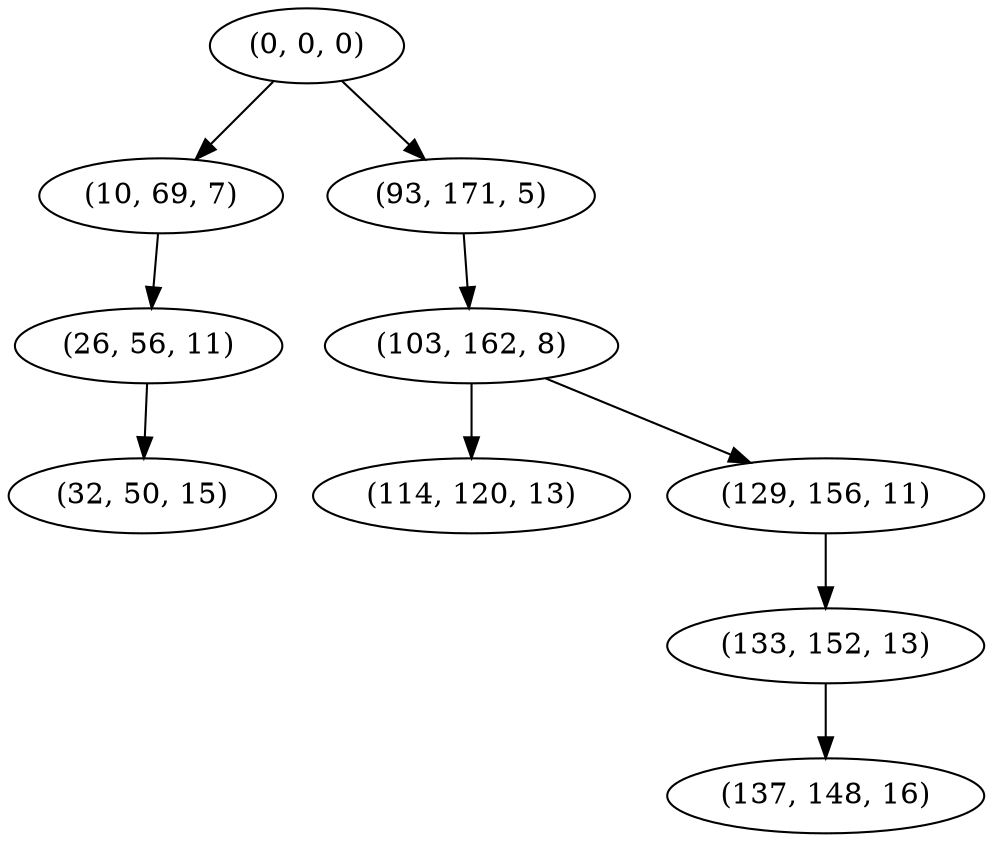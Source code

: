 digraph tree {
    "(0, 0, 0)";
    "(10, 69, 7)";
    "(26, 56, 11)";
    "(32, 50, 15)";
    "(93, 171, 5)";
    "(103, 162, 8)";
    "(114, 120, 13)";
    "(129, 156, 11)";
    "(133, 152, 13)";
    "(137, 148, 16)";
    "(0, 0, 0)" -> "(10, 69, 7)";
    "(0, 0, 0)" -> "(93, 171, 5)";
    "(10, 69, 7)" -> "(26, 56, 11)";
    "(26, 56, 11)" -> "(32, 50, 15)";
    "(93, 171, 5)" -> "(103, 162, 8)";
    "(103, 162, 8)" -> "(114, 120, 13)";
    "(103, 162, 8)" -> "(129, 156, 11)";
    "(129, 156, 11)" -> "(133, 152, 13)";
    "(133, 152, 13)" -> "(137, 148, 16)";
}

